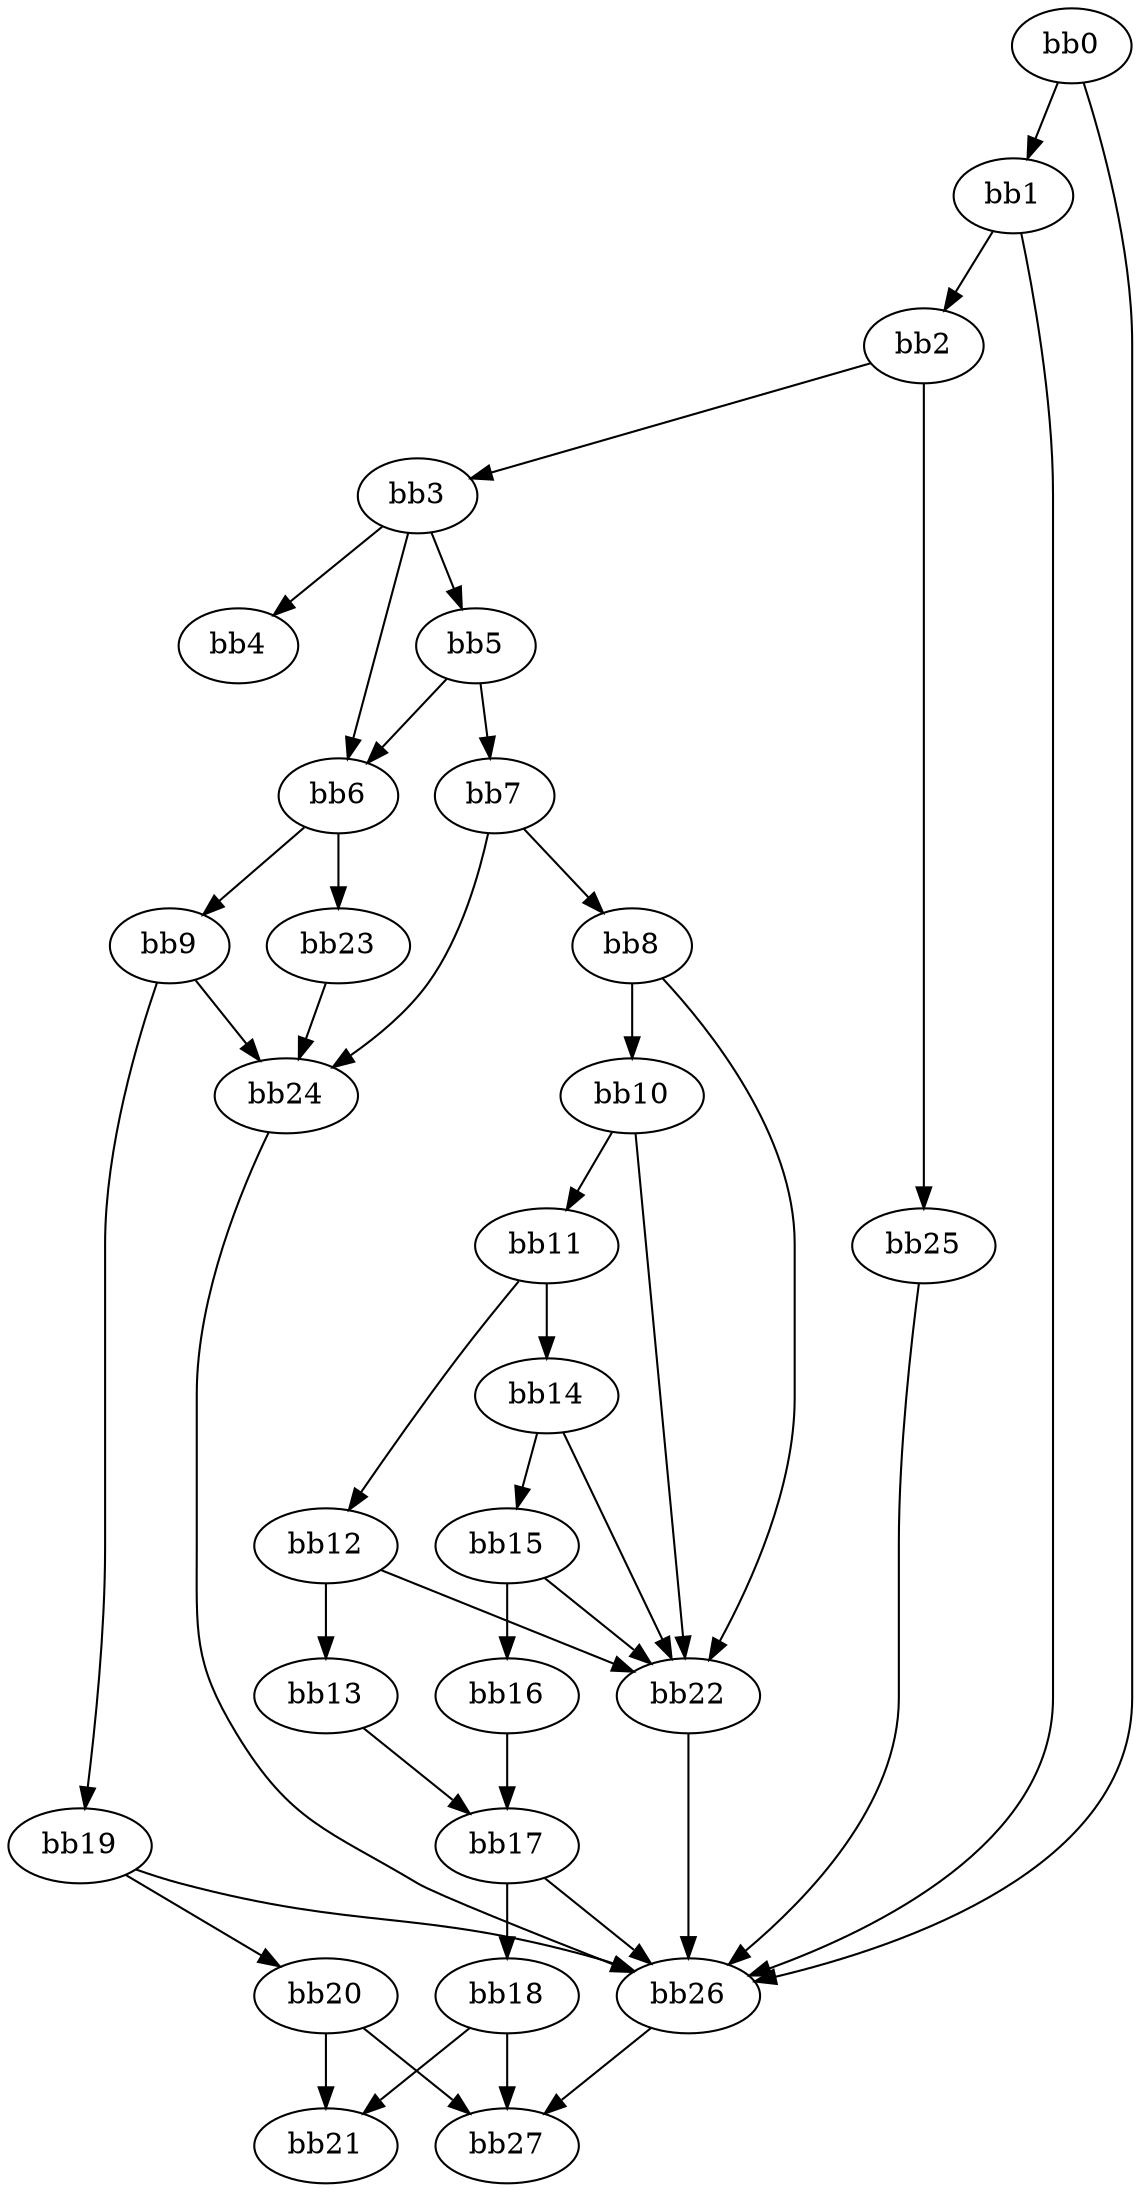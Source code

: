 digraph {
    0 [ label = "bb0\l" ]
    1 [ label = "bb1\l" ]
    2 [ label = "bb2\l" ]
    3 [ label = "bb3\l" ]
    4 [ label = "bb4\l" ]
    5 [ label = "bb5\l" ]
    6 [ label = "bb6\l" ]
    7 [ label = "bb7\l" ]
    8 [ label = "bb8\l" ]
    9 [ label = "bb9\l" ]
    10 [ label = "bb10\l" ]
    11 [ label = "bb11\l" ]
    12 [ label = "bb12\l" ]
    13 [ label = "bb13\l" ]
    14 [ label = "bb14\l" ]
    15 [ label = "bb15\l" ]
    16 [ label = "bb16\l" ]
    17 [ label = "bb17\l" ]
    18 [ label = "bb18\l" ]
    19 [ label = "bb19\l" ]
    20 [ label = "bb20\l" ]
    21 [ label = "bb21\l" ]
    22 [ label = "bb22\l" ]
    23 [ label = "bb23\l" ]
    24 [ label = "bb24\l" ]
    25 [ label = "bb25\l" ]
    26 [ label = "bb26\l" ]
    27 [ label = "bb27\l" ]
    0 -> 1 [ ]
    0 -> 26 [ ]
    1 -> 2 [ ]
    1 -> 26 [ ]
    2 -> 3 [ ]
    2 -> 25 [ ]
    3 -> 4 [ ]
    3 -> 5 [ ]
    3 -> 6 [ ]
    5 -> 6 [ ]
    5 -> 7 [ ]
    6 -> 9 [ ]
    6 -> 23 [ ]
    7 -> 8 [ ]
    7 -> 24 [ ]
    8 -> 10 [ ]
    8 -> 22 [ ]
    9 -> 19 [ ]
    9 -> 24 [ ]
    10 -> 11 [ ]
    10 -> 22 [ ]
    11 -> 12 [ ]
    11 -> 14 [ ]
    12 -> 13 [ ]
    12 -> 22 [ ]
    13 -> 17 [ ]
    14 -> 15 [ ]
    14 -> 22 [ ]
    15 -> 16 [ ]
    15 -> 22 [ ]
    16 -> 17 [ ]
    17 -> 18 [ ]
    17 -> 26 [ ]
    18 -> 21 [ ]
    18 -> 27 [ ]
    19 -> 20 [ ]
    19 -> 26 [ ]
    20 -> 21 [ ]
    20 -> 27 [ ]
    22 -> 26 [ ]
    23 -> 24 [ ]
    24 -> 26 [ ]
    25 -> 26 [ ]
    26 -> 27 [ ]
}


